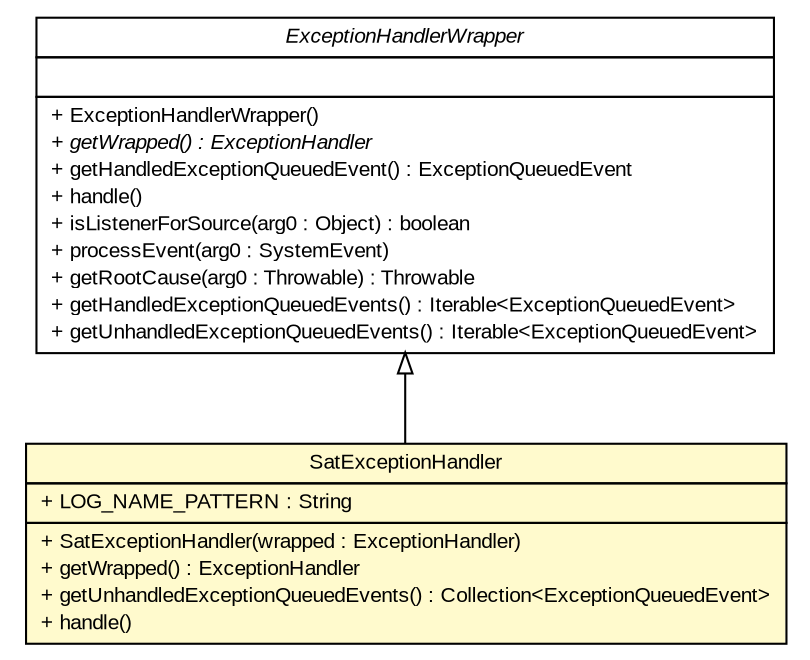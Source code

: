 #!/usr/local/bin/dot
#
# Class diagram 
# Generated by UMLGraph version R5_6 (http://www.umlgraph.org/)
#

digraph G {
	edge [fontname="arial",fontsize=10,labelfontname="arial",labelfontsize=10];
	node [fontname="arial",fontsize=10,shape=plaintext];
	nodesep=0.25;
	ranksep=0.5;
	// br.gov.to.sefaz.exception.SatExceptionHandler
	c713259 [label=<<table title="br.gov.to.sefaz.exception.SatExceptionHandler" border="0" cellborder="1" cellspacing="0" cellpadding="2" port="p" bgcolor="lemonChiffon" href="./SatExceptionHandler.html">
		<tr><td><table border="0" cellspacing="0" cellpadding="1">
<tr><td align="center" balign="center"> SatExceptionHandler </td></tr>
		</table></td></tr>
		<tr><td><table border="0" cellspacing="0" cellpadding="1">
<tr><td align="left" balign="left"> + LOG_NAME_PATTERN : String </td></tr>
		</table></td></tr>
		<tr><td><table border="0" cellspacing="0" cellpadding="1">
<tr><td align="left" balign="left"> + SatExceptionHandler(wrapped : ExceptionHandler) </td></tr>
<tr><td align="left" balign="left"> + getWrapped() : ExceptionHandler </td></tr>
<tr><td align="left" balign="left"> + getUnhandledExceptionQueuedEvents() : Collection&lt;ExceptionQueuedEvent&gt; </td></tr>
<tr><td align="left" balign="left"> + handle() </td></tr>
		</table></td></tr>
		</table>>, URL="./SatExceptionHandler.html", fontname="arial", fontcolor="black", fontsize=10.0];
	//br.gov.to.sefaz.exception.SatExceptionHandler extends javax.faces.context.ExceptionHandlerWrapper
	c714106:p -> c713259:p [dir=back,arrowtail=empty];
	// javax.faces.context.ExceptionHandlerWrapper
	c714106 [label=<<table title="javax.faces.context.ExceptionHandlerWrapper" border="0" cellborder="1" cellspacing="0" cellpadding="2" port="p" href="http://java.sun.com/j2se/1.4.2/docs/api/javax/faces/context/ExceptionHandlerWrapper.html">
		<tr><td><table border="0" cellspacing="0" cellpadding="1">
<tr><td align="center" balign="center"><font face="arial italic"> ExceptionHandlerWrapper </font></td></tr>
		</table></td></tr>
		<tr><td><table border="0" cellspacing="0" cellpadding="1">
<tr><td align="left" balign="left">  </td></tr>
		</table></td></tr>
		<tr><td><table border="0" cellspacing="0" cellpadding="1">
<tr><td align="left" balign="left"> + ExceptionHandlerWrapper() </td></tr>
<tr><td align="left" balign="left"><font face="arial italic" point-size="10.0"> + getWrapped() : ExceptionHandler </font></td></tr>
<tr><td align="left" balign="left"> + getHandledExceptionQueuedEvent() : ExceptionQueuedEvent </td></tr>
<tr><td align="left" balign="left"> + handle() </td></tr>
<tr><td align="left" balign="left"> + isListenerForSource(arg0 : Object) : boolean </td></tr>
<tr><td align="left" balign="left"> + processEvent(arg0 : SystemEvent) </td></tr>
<tr><td align="left" balign="left"> + getRootCause(arg0 : Throwable) : Throwable </td></tr>
<tr><td align="left" balign="left"> + getHandledExceptionQueuedEvents() : Iterable&lt;ExceptionQueuedEvent&gt; </td></tr>
<tr><td align="left" balign="left"> + getUnhandledExceptionQueuedEvents() : Iterable&lt;ExceptionQueuedEvent&gt; </td></tr>
		</table></td></tr>
		</table>>, URL="http://java.sun.com/j2se/1.4.2/docs/api/javax/faces/context/ExceptionHandlerWrapper.html", fontname="arial", fontcolor="black", fontsize=10.0];
}

